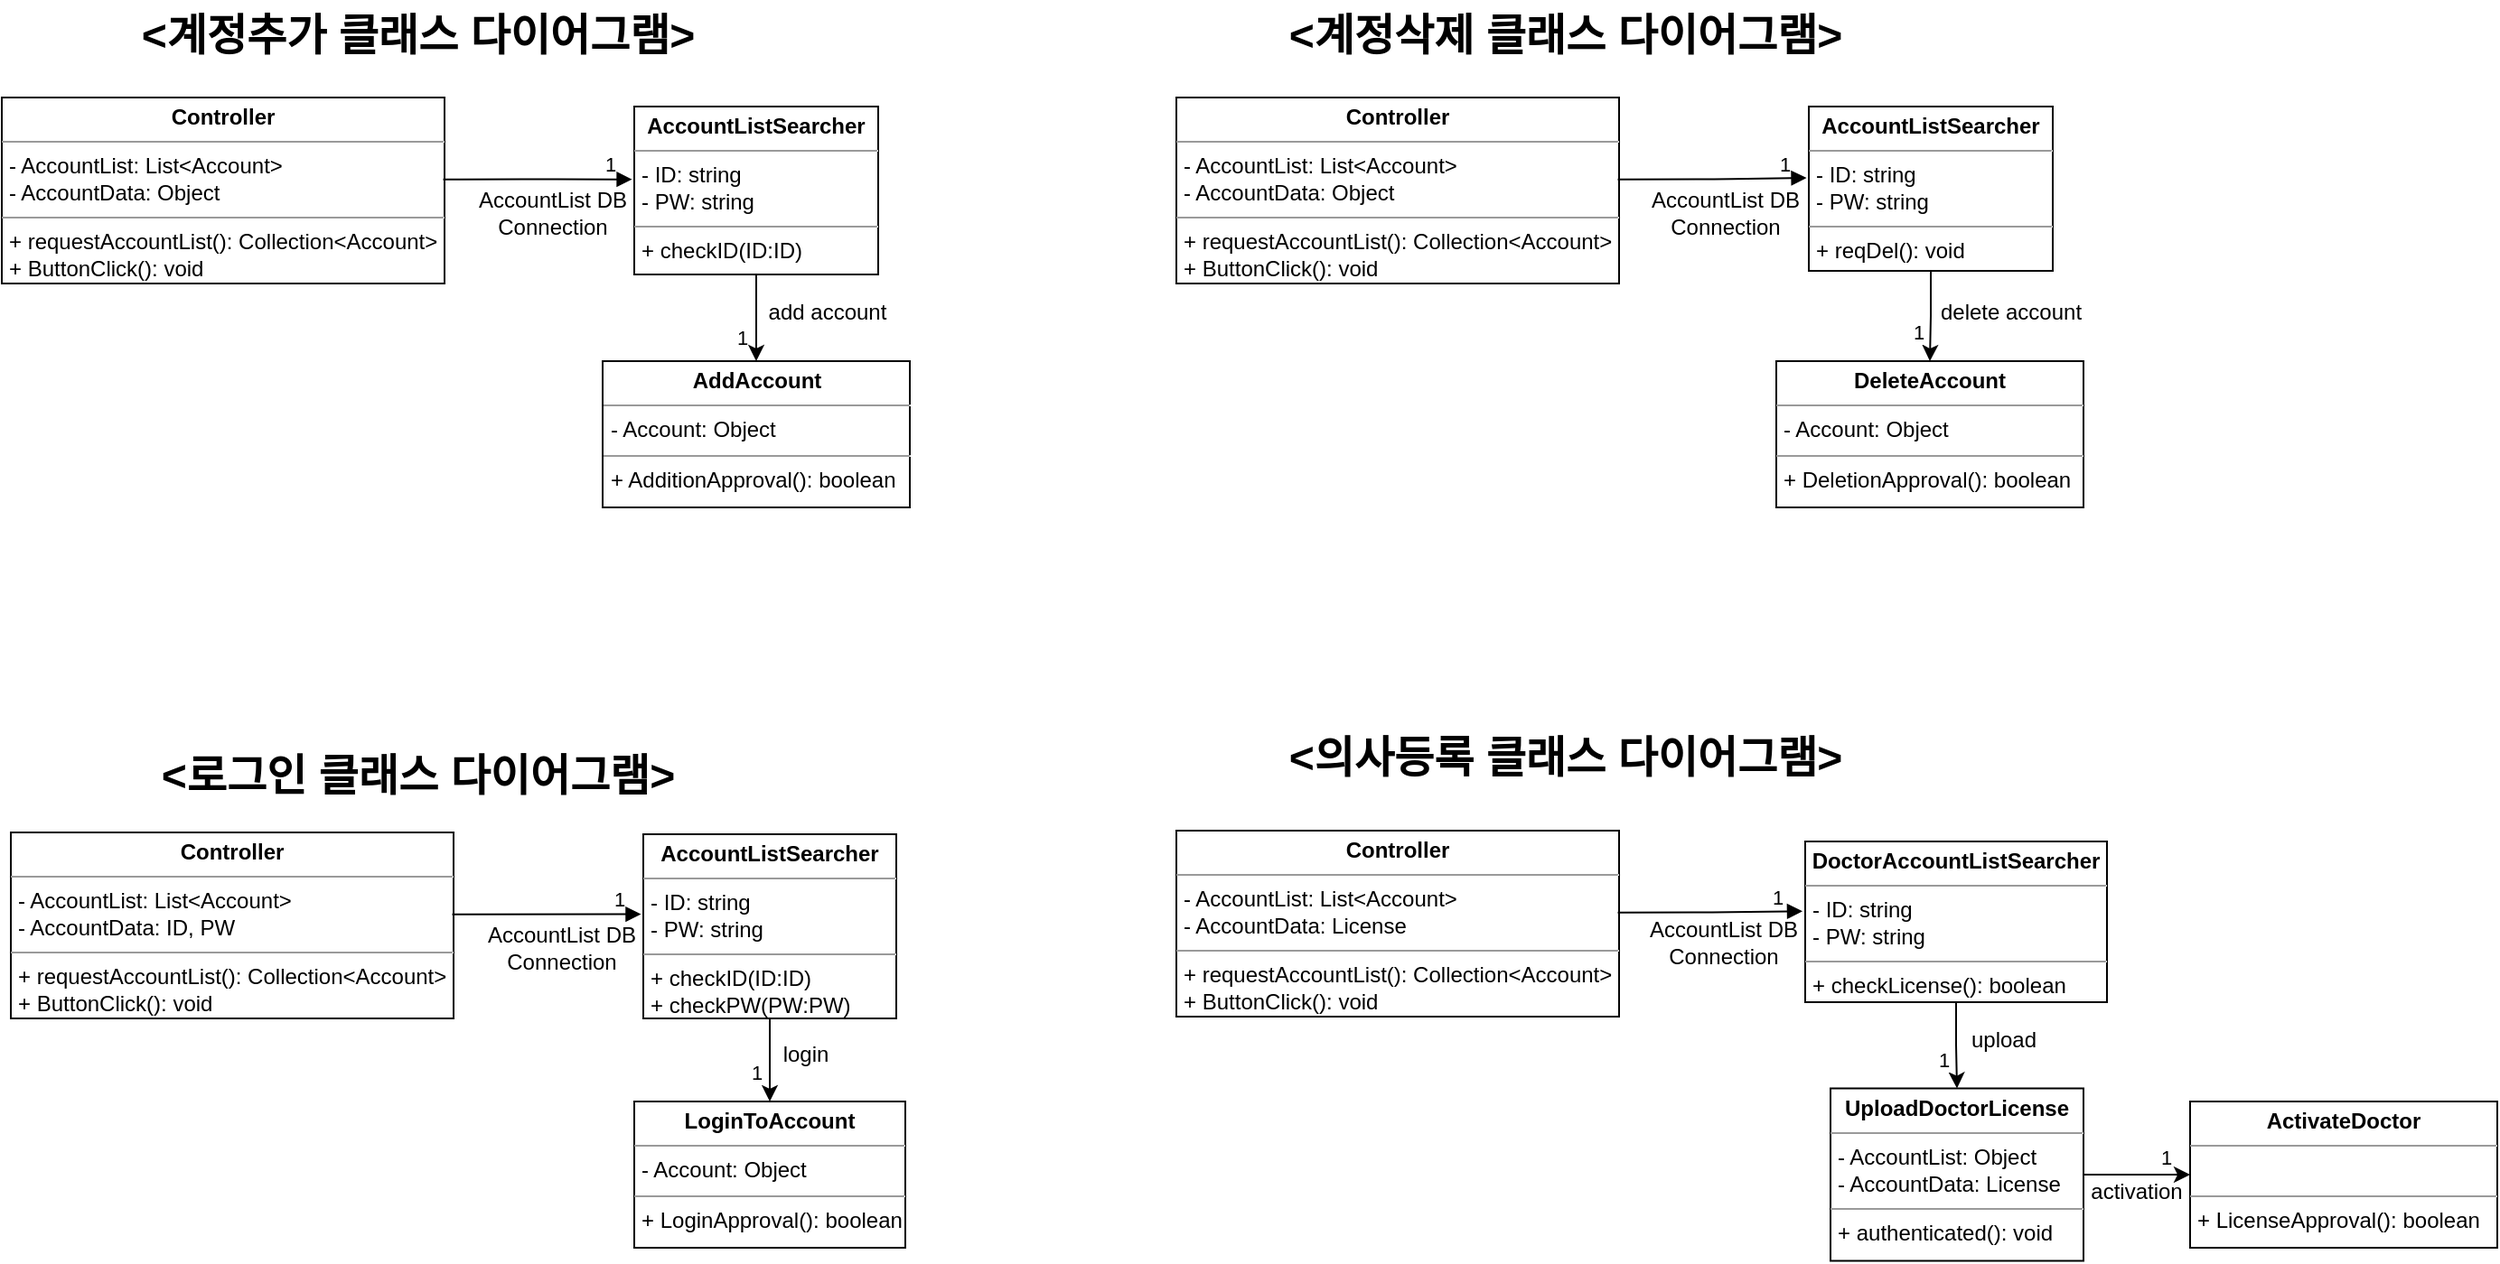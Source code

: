 <mxfile version="14.6.13" type="device"><diagram id="Q5XfDbSXSP2wn8ovhLd9" name="Page-1"><mxGraphModel dx="2249" dy="762" grid="1" gridSize="10" guides="1" tooltips="1" connect="1" arrows="1" fold="1" page="1" pageScale="1" pageWidth="827" pageHeight="1169" math="0" shadow="0"><root><mxCell id="0"/><mxCell id="1" parent="0"/><mxCell id="e2ZAd54SRRPIJOJSaUn3-44" value="&amp;lt;계정추가 클래스 다이어그램&amp;gt;" style="text;strokeColor=none;fillColor=none;html=1;fontSize=24;fontStyle=1;verticalAlign=middle;align=center;" parent="1" vertex="1"><mxGeometry x="-100" y="10" width="350" height="40" as="geometry"/></mxCell><mxCell id="4p3QQbYLB5jpcaNzwm7M-11" value="&lt;p style=&quot;margin: 0px ; margin-top: 4px ; text-align: center&quot;&gt;&lt;b&gt;Controller&lt;/b&gt;&lt;/p&gt;&lt;hr size=&quot;1&quot;&gt;&lt;p style=&quot;margin: 0px ; margin-left: 4px&quot;&gt;- AccountList: List&amp;lt;Account&amp;gt;&lt;/p&gt;&lt;p style=&quot;margin: 0px ; margin-left: 4px&quot;&gt;- AccountData: Object&lt;/p&gt;&lt;hr size=&quot;1&quot;&gt;&lt;p style=&quot;margin: 0px ; margin-left: 4px&quot;&gt;+ requestAccountList(): Collection&amp;lt;Account&amp;gt;&lt;/p&gt;&lt;p style=&quot;margin: 0px ; margin-left: 4px&quot;&gt;+ ButtonClick(): void&lt;br&gt;&lt;/p&gt;" style="verticalAlign=top;align=left;overflow=fill;fontSize=12;fontFamily=Helvetica;html=1;" parent="1" vertex="1"><mxGeometry x="-155" y="64" width="245" height="103" as="geometry"/></mxCell><mxCell id="7I33by68R8ncxRpG4QxM-50" style="edgeStyle=orthogonalEdgeStyle;rounded=0;orthogonalLoop=1;jettySize=auto;html=1;entryX=0;entryY=0.5;entryDx=0;entryDy=0;" edge="1" parent="1" source="4p3QQbYLB5jpcaNzwm7M-18" target="4p3QQbYLB5jpcaNzwm7M-36"><mxGeometry relative="1" as="geometry"/></mxCell><mxCell id="4p3QQbYLB5jpcaNzwm7M-18" value="&lt;p style=&quot;margin: 0px ; margin-top: 4px ; text-align: center&quot;&gt;&lt;b&gt;UploadDoctorLicense&lt;/b&gt;&lt;/p&gt;&lt;hr size=&quot;1&quot;&gt;&lt;p style=&quot;margin: 0px ; margin-left: 4px&quot;&gt;- AccountList: Object&lt;/p&gt;&lt;p style=&quot;margin: 0px ; margin-left: 4px&quot;&gt;- AccountData: License&lt;/p&gt;&lt;hr size=&quot;1&quot;&gt;&lt;p style=&quot;margin: 0px ; margin-left: 4px&quot;&gt;+ authenticated(): void&lt;/p&gt;" style="verticalAlign=top;align=left;overflow=fill;fontSize=12;fontFamily=Helvetica;html=1;" parent="1" vertex="1"><mxGeometry x="857" y="612.75" width="140" height="95.5" as="geometry"/></mxCell><mxCell id="7I33by68R8ncxRpG4QxM-46" style="edgeStyle=orthogonalEdgeStyle;rounded=0;orthogonalLoop=1;jettySize=auto;html=1;exitX=0.5;exitY=1;exitDx=0;exitDy=0;entryX=0.5;entryY=0;entryDx=0;entryDy=0;" edge="1" parent="1" source="4p3QQbYLB5jpcaNzwm7M-21" target="4p3QQbYLB5jpcaNzwm7M-22"><mxGeometry relative="1" as="geometry"/></mxCell><mxCell id="4p3QQbYLB5jpcaNzwm7M-21" value="&lt;p style=&quot;margin: 0px ; margin-top: 4px ; text-align: center&quot;&gt;&lt;b style=&quot;line-height: 120%&quot;&gt;AccountListSearcher&lt;/b&gt;&lt;/p&gt;&lt;hr size=&quot;1&quot;&gt;&lt;p style=&quot;margin: 0px ; margin-left: 4px&quot;&gt;- ID: string&lt;/p&gt;&lt;p style=&quot;margin: 0px ; margin-left: 4px&quot;&gt;- PW: string&lt;/p&gt;&lt;hr size=&quot;1&quot;&gt;&lt;p style=&quot;margin: 0px ; margin-left: 4px&quot;&gt;+ checkID(ID:ID)&lt;/p&gt;" style="verticalAlign=top;align=left;overflow=fill;fontSize=12;fontFamily=Helvetica;html=1;" parent="1" vertex="1"><mxGeometry x="195" y="69" width="135" height="93" as="geometry"/></mxCell><mxCell id="4p3QQbYLB5jpcaNzwm7M-22" value="&lt;p style=&quot;margin: 0px ; margin-top: 4px ; text-align: center&quot;&gt;&lt;b style=&quot;line-height: 120%&quot;&gt;AddAccount&lt;/b&gt;&lt;/p&gt;&lt;hr size=&quot;1&quot;&gt;&lt;p style=&quot;margin: 0px ; margin-left: 4px&quot;&gt;- Account: Object&lt;/p&gt;&lt;hr size=&quot;1&quot;&gt;&lt;p style=&quot;margin: 0px ; margin-left: 4px&quot;&gt;+ AdditionApproval(): boolean&lt;/p&gt;" style="verticalAlign=top;align=left;overflow=fill;fontSize=12;fontFamily=Helvetica;html=1;" parent="1" vertex="1"><mxGeometry x="177.5" y="210" width="170" height="81" as="geometry"/></mxCell><mxCell id="e2ZAd54SRRPIJOJSaUn3-99" value="&amp;lt;계정삭제 클래스 다이어그램&amp;gt;" style="text;strokeColor=none;fillColor=none;html=1;fontSize=24;fontStyle=1;verticalAlign=middle;align=center;" parent="1" vertex="1"><mxGeometry x="535" y="10" width="350" height="40" as="geometry"/></mxCell><mxCell id="e2ZAd54SRRPIJOJSaUn3-67" value="&amp;lt;로그인 클래스 다이어그램&amp;gt;" style="text;strokeColor=none;fillColor=none;html=1;fontSize=24;fontStyle=1;verticalAlign=middle;align=center;" parent="1" vertex="1"><mxGeometry x="-100" y="420" width="350" height="40" as="geometry"/></mxCell><mxCell id="4p3QQbYLB5jpcaNzwm7M-28" value="&lt;p style=&quot;margin: 0px ; margin-top: 4px ; text-align: center&quot;&gt;&lt;b style=&quot;line-height: 120%&quot;&gt;LoginToAccount&lt;/b&gt;&lt;/p&gt;&lt;hr size=&quot;1&quot;&gt;&lt;p style=&quot;margin: 0px ; margin-left: 4px&quot;&gt;- Account: Object&lt;/p&gt;&lt;hr size=&quot;1&quot;&gt;&lt;p style=&quot;margin: 0px ; margin-left: 4px&quot;&gt;+ LoginApproval(): boolean&lt;/p&gt;" style="verticalAlign=top;align=left;overflow=fill;fontSize=12;fontFamily=Helvetica;html=1;" parent="1" vertex="1"><mxGeometry x="195" y="620" width="150" height="81" as="geometry"/></mxCell><mxCell id="4p3QQbYLB5jpcaNzwm7M-29" value="&lt;p style=&quot;margin: 0px ; margin-top: 4px ; text-align: center&quot;&gt;&lt;b style=&quot;line-height: 120%&quot;&gt;DeleteAccount&lt;/b&gt;&lt;/p&gt;&lt;hr size=&quot;1&quot;&gt;&lt;p style=&quot;margin: 0px ; margin-left: 4px&quot;&gt;- Account: Object&lt;/p&gt;&lt;hr size=&quot;1&quot;&gt;&lt;p style=&quot;margin: 0px ; margin-left: 4px&quot;&gt;+ DeletionApproval(): boolean&lt;/p&gt;" style="verticalAlign=top;align=left;overflow=fill;fontSize=12;fontFamily=Helvetica;html=1;" parent="1" vertex="1"><mxGeometry x="827" y="210" width="170" height="81" as="geometry"/></mxCell><mxCell id="e2ZAd54SRRPIJOJSaUn3-138" value="&amp;lt;의사등록 클래스 다이어그램&amp;gt;" style="text;strokeColor=none;fillColor=none;html=1;fontSize=24;fontStyle=1;verticalAlign=middle;align=center;" parent="1" vertex="1"><mxGeometry x="535" y="410" width="350" height="40" as="geometry"/></mxCell><mxCell id="4p3QQbYLB5jpcaNzwm7M-36" value="&lt;p style=&quot;margin: 0px ; margin-top: 4px ; text-align: center&quot;&gt;&lt;b style=&quot;line-height: 120%&quot;&gt;ActivateDoctor&lt;/b&gt;&lt;/p&gt;&lt;hr size=&quot;1&quot;&gt;&lt;p style=&quot;margin: 0px ; margin-left: 4px&quot;&gt;&lt;br&gt;&lt;/p&gt;&lt;hr size=&quot;1&quot;&gt;&lt;p style=&quot;margin: 0px ; margin-left: 4px&quot;&gt;+ LicenseApproval(): boolean&lt;/p&gt;" style="verticalAlign=top;align=left;overflow=fill;fontSize=12;fontFamily=Helvetica;html=1;" parent="1" vertex="1"><mxGeometry x="1056" y="620" width="170" height="81" as="geometry"/></mxCell><mxCell id="7I33by68R8ncxRpG4QxM-13" value="" style="group" vertex="1" connectable="0" parent="1"><mxGeometry x="143" y="118" width="100" height="20" as="geometry"/></mxCell><mxCell id="7I33by68R8ncxRpG4QxM-14" value="" style="group" vertex="1" connectable="0" parent="7I33by68R8ncxRpG4QxM-13"><mxGeometry width="100" height="20" as="geometry"/></mxCell><mxCell id="7I33by68R8ncxRpG4QxM-10" value="" style="endArrow=block;endFill=1;html=1;edgeStyle=orthogonalEdgeStyle;align=left;verticalAlign=top;exitX=0.997;exitY=0.44;exitDx=0;exitDy=0;exitPerimeter=0;entryX=-0.009;entryY=0.434;entryDx=0;entryDy=0;entryPerimeter=0;" edge="1" parent="7I33by68R8ncxRpG4QxM-14" source="4p3QQbYLB5jpcaNzwm7M-11" target="4p3QQbYLB5jpcaNzwm7M-21"><mxGeometry x="0.473" y="-21" relative="1" as="geometry"><mxPoint x="-38" y="-8" as="sourcePoint"/><mxPoint x="32" y="-8" as="targetPoint"/><mxPoint x="-1" y="-1" as="offset"/></mxGeometry></mxCell><mxCell id="7I33by68R8ncxRpG4QxM-11" value="1" style="edgeLabel;resizable=0;html=1;align=left;verticalAlign=bottom;" connectable="0" vertex="1" parent="7I33by68R8ncxRpG4QxM-10"><mxGeometry x="-1" relative="1" as="geometry"><mxPoint x="88" as="offset"/></mxGeometry></mxCell><mxCell id="7I33by68R8ncxRpG4QxM-12" value="AccountList DB Connection" style="text;html=1;strokeColor=none;fillColor=none;align=center;verticalAlign=middle;whiteSpace=wrap;rounded=0;" vertex="1" parent="7I33by68R8ncxRpG4QxM-14"><mxGeometry x="-43" width="100" height="20" as="geometry"/></mxCell><mxCell id="7I33by68R8ncxRpG4QxM-20" value="&lt;p style=&quot;margin: 0px ; margin-top: 4px ; text-align: center&quot;&gt;&lt;b&gt;Controller&lt;/b&gt;&lt;/p&gt;&lt;hr size=&quot;1&quot;&gt;&lt;p style=&quot;margin: 0px ; margin-left: 4px&quot;&gt;- AccountList: List&amp;lt;Account&amp;gt;&lt;/p&gt;&lt;p style=&quot;margin: 0px ; margin-left: 4px&quot;&gt;- AccountData: ID, PW&lt;/p&gt;&lt;hr size=&quot;1&quot;&gt;&lt;p style=&quot;margin: 0px ; margin-left: 4px&quot;&gt;+ requestAccountList(): Collection&amp;lt;Account&amp;gt;&lt;/p&gt;&lt;p style=&quot;margin: 0px ; margin-left: 4px&quot;&gt;+ ButtonClick(): void&lt;br&gt;&lt;/p&gt;" style="verticalAlign=top;align=left;overflow=fill;fontSize=12;fontFamily=Helvetica;html=1;" vertex="1" parent="1"><mxGeometry x="-150" y="471" width="245" height="103" as="geometry"/></mxCell><mxCell id="7I33by68R8ncxRpG4QxM-47" style="edgeStyle=orthogonalEdgeStyle;rounded=0;orthogonalLoop=1;jettySize=auto;html=1;exitX=0.5;exitY=1;exitDx=0;exitDy=0;entryX=0.5;entryY=0;entryDx=0;entryDy=0;" edge="1" parent="1" source="7I33by68R8ncxRpG4QxM-21" target="4p3QQbYLB5jpcaNzwm7M-28"><mxGeometry relative="1" as="geometry"/></mxCell><mxCell id="7I33by68R8ncxRpG4QxM-21" value="&lt;p style=&quot;margin: 0px ; margin-top: 4px ; text-align: center&quot;&gt;&lt;b style=&quot;line-height: 120%&quot;&gt;AccountListSearcher&lt;/b&gt;&lt;/p&gt;&lt;hr size=&quot;1&quot;&gt;&lt;p style=&quot;margin: 0px ; margin-left: 4px&quot;&gt;- ID: string&lt;/p&gt;&lt;p style=&quot;margin: 0px ; margin-left: 4px&quot;&gt;- PW: string&lt;/p&gt;&lt;hr size=&quot;1&quot;&gt;&lt;p style=&quot;margin: 0px 0px 0px 4px&quot;&gt;+ checkID(ID:ID)&lt;/p&gt;&lt;p style=&quot;margin: 0px 0px 0px 4px&quot;&gt;+ checkPW(PW:PW)&lt;/p&gt;" style="verticalAlign=top;align=left;overflow=fill;fontSize=12;fontFamily=Helvetica;html=1;" vertex="1" parent="1"><mxGeometry x="200" y="472" width="140" height="102" as="geometry"/></mxCell><mxCell id="7I33by68R8ncxRpG4QxM-22" value="" style="group" vertex="1" connectable="0" parent="1"><mxGeometry x="148" y="525" width="40" height="20" as="geometry"/></mxCell><mxCell id="7I33by68R8ncxRpG4QxM-23" value="" style="group" vertex="1" connectable="0" parent="7I33by68R8ncxRpG4QxM-22"><mxGeometry width="40" height="20" as="geometry"/></mxCell><mxCell id="7I33by68R8ncxRpG4QxM-24" value="" style="endArrow=block;endFill=1;html=1;edgeStyle=orthogonalEdgeStyle;align=left;verticalAlign=top;exitX=0.997;exitY=0.44;exitDx=0;exitDy=0;exitPerimeter=0;entryX=-0.009;entryY=0.434;entryDx=0;entryDy=0;entryPerimeter=0;" edge="1" parent="7I33by68R8ncxRpG4QxM-23" source="7I33by68R8ncxRpG4QxM-20" target="7I33by68R8ncxRpG4QxM-21"><mxGeometry x="0.473" y="-21" relative="1" as="geometry"><mxPoint x="-38" y="-8" as="sourcePoint"/><mxPoint x="32" y="-8" as="targetPoint"/><mxPoint x="-1" y="-1" as="offset"/></mxGeometry></mxCell><mxCell id="7I33by68R8ncxRpG4QxM-25" value="1" style="edgeLabel;resizable=0;html=1;align=left;verticalAlign=bottom;" connectable="0" vertex="1" parent="7I33by68R8ncxRpG4QxM-24"><mxGeometry x="-1" relative="1" as="geometry"><mxPoint x="88" as="offset"/></mxGeometry></mxCell><mxCell id="7I33by68R8ncxRpG4QxM-27" value="&lt;p style=&quot;margin: 0px ; margin-top: 4px ; text-align: center&quot;&gt;&lt;b&gt;Controller&lt;/b&gt;&lt;/p&gt;&lt;hr size=&quot;1&quot;&gt;&lt;p style=&quot;margin: 0px ; margin-left: 4px&quot;&gt;- AccountList: List&amp;lt;Account&amp;gt;&lt;/p&gt;&lt;p style=&quot;margin: 0px ; margin-left: 4px&quot;&gt;- AccountData: Object&lt;/p&gt;&lt;hr size=&quot;1&quot;&gt;&lt;p style=&quot;margin: 0px ; margin-left: 4px&quot;&gt;+ requestAccountList(): Collection&amp;lt;Account&amp;gt;&lt;/p&gt;&lt;p style=&quot;margin: 0px ; margin-left: 4px&quot;&gt;+ ButtonClick(): void&lt;br&gt;&lt;/p&gt;" style="verticalAlign=top;align=left;overflow=fill;fontSize=12;fontFamily=Helvetica;html=1;" vertex="1" parent="1"><mxGeometry x="495" y="64" width="245" height="103" as="geometry"/></mxCell><mxCell id="7I33by68R8ncxRpG4QxM-48" style="edgeStyle=orthogonalEdgeStyle;rounded=0;orthogonalLoop=1;jettySize=auto;html=1;exitX=0.5;exitY=1;exitDx=0;exitDy=0;entryX=0.5;entryY=0;entryDx=0;entryDy=0;" edge="1" parent="1" source="7I33by68R8ncxRpG4QxM-28" target="4p3QQbYLB5jpcaNzwm7M-29"><mxGeometry relative="1" as="geometry"/></mxCell><mxCell id="7I33by68R8ncxRpG4QxM-28" value="&lt;p style=&quot;margin: 0px ; margin-top: 4px ; text-align: center&quot;&gt;&lt;b style=&quot;line-height: 120%&quot;&gt;AccountListSearcher&lt;/b&gt;&lt;/p&gt;&lt;hr size=&quot;1&quot;&gt;&lt;p style=&quot;margin: 0px ; margin-left: 4px&quot;&gt;- ID: string&lt;/p&gt;&lt;p style=&quot;margin: 0px ; margin-left: 4px&quot;&gt;- PW: string&lt;/p&gt;&lt;hr size=&quot;1&quot;&gt;&lt;p style=&quot;margin: 0px 0px 0px 4px&quot;&gt;+ reqDel(): void&lt;/p&gt;" style="verticalAlign=top;align=left;overflow=fill;fontSize=12;fontFamily=Helvetica;html=1;" vertex="1" parent="1"><mxGeometry x="845" y="69" width="135" height="91" as="geometry"/></mxCell><mxCell id="7I33by68R8ncxRpG4QxM-29" value="" style="group" vertex="1" connectable="0" parent="1"><mxGeometry x="793" y="118" width="47" height="20" as="geometry"/></mxCell><mxCell id="7I33by68R8ncxRpG4QxM-30" value="" style="group" vertex="1" connectable="0" parent="7I33by68R8ncxRpG4QxM-29"><mxGeometry width="47" height="20" as="geometry"/></mxCell><mxCell id="7I33by68R8ncxRpG4QxM-31" value="" style="endArrow=block;endFill=1;html=1;edgeStyle=orthogonalEdgeStyle;align=left;verticalAlign=top;exitX=0.997;exitY=0.44;exitDx=0;exitDy=0;exitPerimeter=0;entryX=-0.009;entryY=0.434;entryDx=0;entryDy=0;entryPerimeter=0;" edge="1" parent="7I33by68R8ncxRpG4QxM-30" source="7I33by68R8ncxRpG4QxM-27" target="7I33by68R8ncxRpG4QxM-28"><mxGeometry x="0.473" y="-21" relative="1" as="geometry"><mxPoint x="-38" y="-8" as="sourcePoint"/><mxPoint x="32" y="-8" as="targetPoint"/><mxPoint x="-1" y="-1" as="offset"/></mxGeometry></mxCell><mxCell id="7I33by68R8ncxRpG4QxM-32" value="1" style="edgeLabel;resizable=0;html=1;align=left;verticalAlign=bottom;" connectable="0" vertex="1" parent="7I33by68R8ncxRpG4QxM-31"><mxGeometry x="-1" relative="1" as="geometry"><mxPoint x="88" as="offset"/></mxGeometry></mxCell><mxCell id="7I33by68R8ncxRpG4QxM-41" value="AccountList DB Connection" style="text;html=1;strokeColor=none;fillColor=none;align=center;verticalAlign=middle;whiteSpace=wrap;rounded=0;" vertex="1" parent="7I33by68R8ncxRpG4QxM-30"><mxGeometry x="-44" width="100" height="20" as="geometry"/></mxCell><mxCell id="7I33by68R8ncxRpG4QxM-34" value="&lt;p style=&quot;margin: 0px ; margin-top: 4px ; text-align: center&quot;&gt;&lt;b&gt;Controller&lt;/b&gt;&lt;/p&gt;&lt;hr size=&quot;1&quot;&gt;&lt;p style=&quot;margin: 0px ; margin-left: 4px&quot;&gt;- AccountList: List&amp;lt;Account&amp;gt;&lt;/p&gt;&lt;p style=&quot;margin: 0px ; margin-left: 4px&quot;&gt;- AccountData: License&lt;/p&gt;&lt;hr size=&quot;1&quot;&gt;&lt;p style=&quot;margin: 0px ; margin-left: 4px&quot;&gt;+ requestAccountList(): Collection&amp;lt;Account&amp;gt;&lt;/p&gt;&lt;p style=&quot;margin: 0px ; margin-left: 4px&quot;&gt;+ ButtonClick(): void&lt;br&gt;&lt;/p&gt;" style="verticalAlign=top;align=left;overflow=fill;fontSize=12;fontFamily=Helvetica;html=1;" vertex="1" parent="1"><mxGeometry x="495" y="470" width="245" height="103" as="geometry"/></mxCell><mxCell id="7I33by68R8ncxRpG4QxM-66" style="edgeStyle=orthogonalEdgeStyle;rounded=0;orthogonalLoop=1;jettySize=auto;html=1;exitX=0.5;exitY=1;exitDx=0;exitDy=0;" edge="1" parent="1" source="7I33by68R8ncxRpG4QxM-35" target="4p3QQbYLB5jpcaNzwm7M-18"><mxGeometry relative="1" as="geometry"/></mxCell><mxCell id="7I33by68R8ncxRpG4QxM-35" value="&lt;p style=&quot;margin: 0px ; margin-top: 4px ; text-align: center&quot;&gt;&lt;b style=&quot;line-height: 120%&quot;&gt;DoctorAccountListSearcher&lt;/b&gt;&lt;/p&gt;&lt;hr size=&quot;1&quot;&gt;&lt;p style=&quot;margin: 0px ; margin-left: 4px&quot;&gt;- ID: string&lt;/p&gt;&lt;p style=&quot;margin: 0px ; margin-left: 4px&quot;&gt;- PW: string&lt;/p&gt;&lt;hr size=&quot;1&quot;&gt;&lt;p style=&quot;margin: 0px 0px 0px 4px&quot;&gt;+ checkLicense(): boolean&lt;br&gt;&lt;/p&gt;" style="verticalAlign=top;align=left;overflow=fill;fontSize=12;fontFamily=Helvetica;html=1;" vertex="1" parent="1"><mxGeometry x="843" y="476" width="167" height="89" as="geometry"/></mxCell><mxCell id="7I33by68R8ncxRpG4QxM-36" value="" style="group" vertex="1" connectable="0" parent="1"><mxGeometry x="803" y="522" width="40" height="20" as="geometry"/></mxCell><mxCell id="7I33by68R8ncxRpG4QxM-37" value="" style="group" vertex="1" connectable="0" parent="7I33by68R8ncxRpG4QxM-36"><mxGeometry width="40" height="20" as="geometry"/></mxCell><mxCell id="7I33by68R8ncxRpG4QxM-38" value="" style="endArrow=block;endFill=1;html=1;edgeStyle=orthogonalEdgeStyle;align=left;verticalAlign=top;exitX=0.997;exitY=0.44;exitDx=0;exitDy=0;exitPerimeter=0;entryX=-0.009;entryY=0.434;entryDx=0;entryDy=0;entryPerimeter=0;" edge="1" parent="7I33by68R8ncxRpG4QxM-37" source="7I33by68R8ncxRpG4QxM-34" target="7I33by68R8ncxRpG4QxM-35"><mxGeometry x="0.473" y="-21" relative="1" as="geometry"><mxPoint x="-38" y="-8" as="sourcePoint"/><mxPoint x="32" y="-8" as="targetPoint"/><mxPoint x="-1" y="-1" as="offset"/></mxGeometry></mxCell><mxCell id="7I33by68R8ncxRpG4QxM-39" value="1" style="edgeLabel;resizable=0;html=1;align=left;verticalAlign=bottom;" connectable="0" vertex="1" parent="7I33by68R8ncxRpG4QxM-38"><mxGeometry x="-1" relative="1" as="geometry"><mxPoint x="84" as="offset"/></mxGeometry></mxCell><mxCell id="7I33by68R8ncxRpG4QxM-40" value="AccountList DB Connection" style="text;html=1;strokeColor=none;fillColor=none;align=center;verticalAlign=middle;whiteSpace=wrap;rounded=0;" vertex="1" parent="7I33by68R8ncxRpG4QxM-37"><mxGeometry x="-50" width="90" height="20" as="geometry"/></mxCell><mxCell id="7I33by68R8ncxRpG4QxM-42" value="AccountList DB Connection" style="text;html=1;strokeColor=none;fillColor=none;align=center;verticalAlign=middle;whiteSpace=wrap;rounded=0;" vertex="1" parent="1"><mxGeometry x="105" y="525" width="100" height="20" as="geometry"/></mxCell><mxCell id="7I33by68R8ncxRpG4QxM-53" value="1" style="edgeLabel;resizable=0;html=1;align=left;verticalAlign=bottom;" connectable="0" vertex="1" parent="1"><mxGeometry x="258.005" y="612.75" as="geometry"/></mxCell><mxCell id="7I33by68R8ncxRpG4QxM-55" value="1" style="edgeLabel;resizable=0;html=1;align=left;verticalAlign=bottom;" connectable="0" vertex="1" parent="1"><mxGeometry x="249.995" y="205" as="geometry"/></mxCell><mxCell id="7I33by68R8ncxRpG4QxM-56" value="1" style="edgeLabel;resizable=0;html=1;align=left;verticalAlign=bottom;" connectable="0" vertex="1" parent="1"><mxGeometry x="278.005" y="632.75" as="geometry"><mxPoint x="637" y="-27" as="offset"/></mxGeometry></mxCell><mxCell id="7I33by68R8ncxRpG4QxM-59" value="1" style="edgeLabel;resizable=0;html=1;align=left;verticalAlign=bottom;" connectable="0" vertex="1" parent="1"><mxGeometry x="747.005" y="183" as="geometry"><mxPoint x="154" y="19" as="offset"/></mxGeometry></mxCell><mxCell id="7I33by68R8ncxRpG4QxM-60" value="add account" style="text;html=1;strokeColor=none;fillColor=none;align=center;verticalAlign=middle;whiteSpace=wrap;rounded=0;" vertex="1" parent="1"><mxGeometry x="252" y="173" width="100" height="20" as="geometry"/></mxCell><mxCell id="7I33by68R8ncxRpG4QxM-61" value="delete account" style="text;html=1;strokeColor=none;fillColor=none;align=center;verticalAlign=middle;whiteSpace=wrap;rounded=0;" vertex="1" parent="1"><mxGeometry x="907" y="173" width="100" height="20" as="geometry"/></mxCell><mxCell id="7I33by68R8ncxRpG4QxM-62" value="login" style="text;html=1;strokeColor=none;fillColor=none;align=center;verticalAlign=middle;whiteSpace=wrap;rounded=0;" vertex="1" parent="1"><mxGeometry x="270.01" y="584" width="40" height="20" as="geometry"/></mxCell><mxCell id="7I33by68R8ncxRpG4QxM-63" value="upload" style="text;html=1;strokeColor=none;fillColor=none;align=center;verticalAlign=middle;whiteSpace=wrap;rounded=0;" vertex="1" parent="1"><mxGeometry x="923" y="576" width="60" height="20" as="geometry"/></mxCell><mxCell id="7I33by68R8ncxRpG4QxM-65" value="1" style="edgeLabel;resizable=0;html=1;align=left;verticalAlign=bottom;" connectable="0" vertex="1" parent="1"><mxGeometry x="238.005" y="625.75" as="geometry"><mxPoint x="800" y="34" as="offset"/></mxGeometry></mxCell><mxCell id="7I33by68R8ncxRpG4QxM-67" value="activation" style="text;html=1;strokeColor=none;fillColor=none;align=center;verticalAlign=middle;whiteSpace=wrap;rounded=0;" vertex="1" parent="1"><mxGeometry x="1000" y="660" width="53" height="20" as="geometry"/></mxCell></root></mxGraphModel></diagram></mxfile>